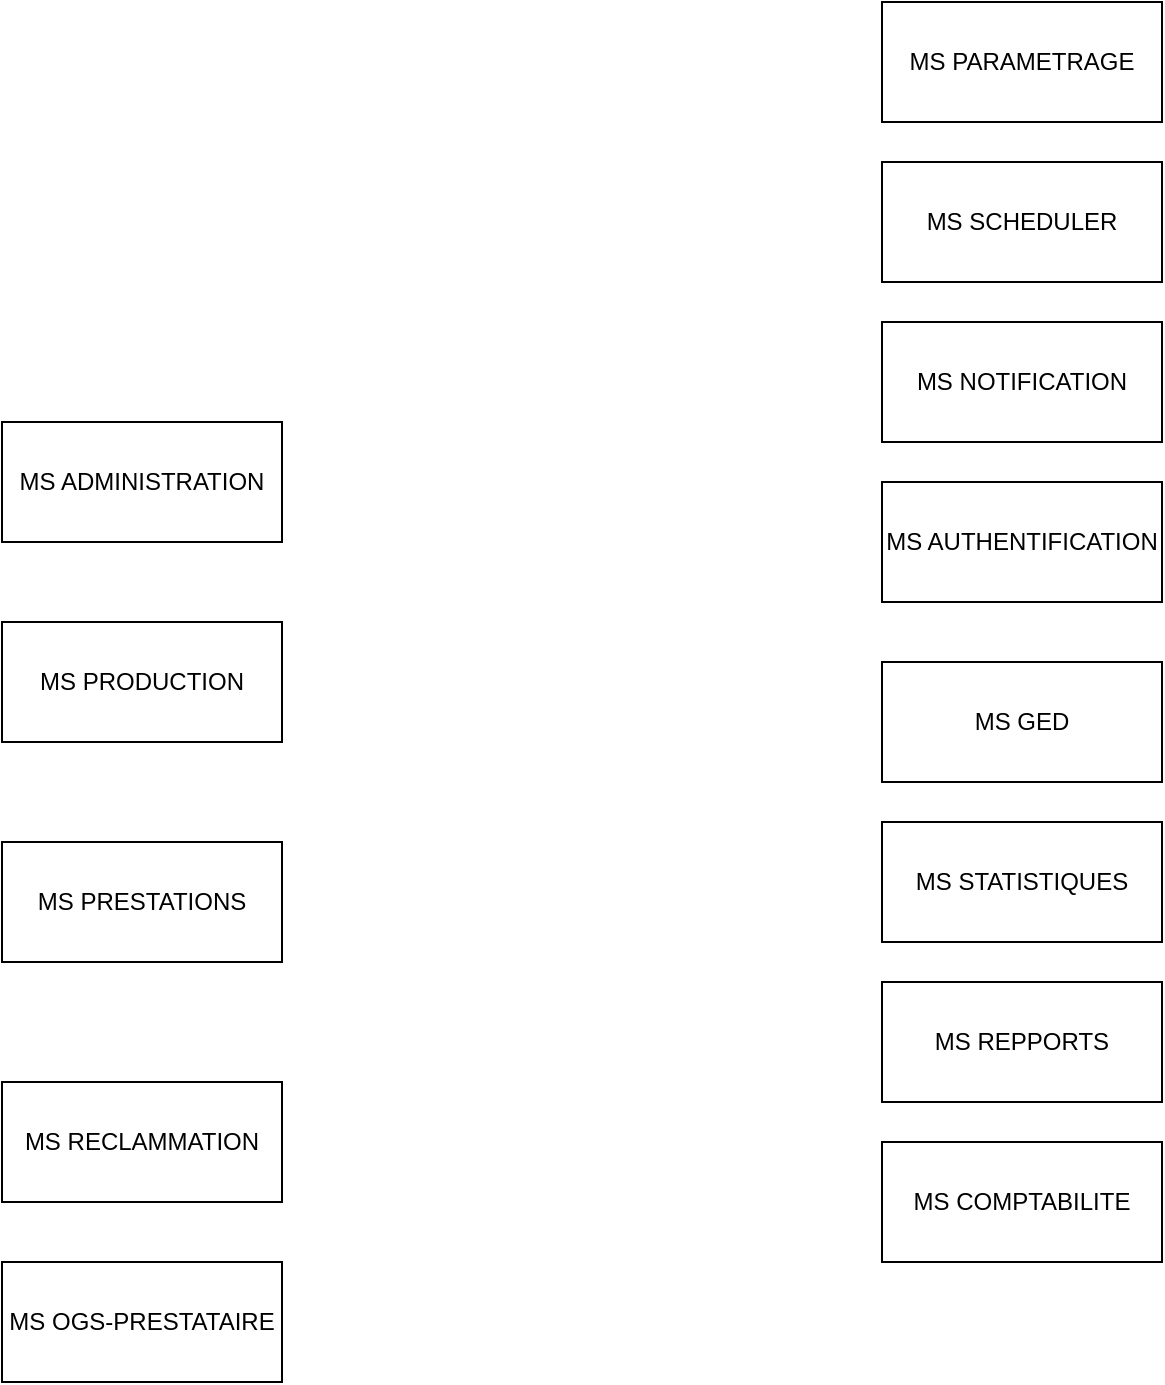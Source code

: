 <mxfile version="26.0.8">
  <diagram name="Page-1" id="HrZNA8j439JIlUBjpj4O">
    <mxGraphModel dx="1379" dy="768" grid="1" gridSize="10" guides="1" tooltips="1" connect="1" arrows="1" fold="1" page="1" pageScale="1" pageWidth="850" pageHeight="1100" math="0" shadow="0">
      <root>
        <mxCell id="0" />
        <mxCell id="1" parent="0" />
        <mxCell id="CrmFboLZ21T7WNUKfbQ--1" value="MS ADMINISTRATION" style="whiteSpace=wrap;html=1;" vertex="1" parent="1">
          <mxGeometry x="40" y="260" width="140" height="60" as="geometry" />
        </mxCell>
        <mxCell id="CrmFboLZ21T7WNUKfbQ--2" value="MS SCHEDULER" style="whiteSpace=wrap;html=1;" vertex="1" parent="1">
          <mxGeometry x="480" y="130" width="140" height="60" as="geometry" />
        </mxCell>
        <mxCell id="CrmFboLZ21T7WNUKfbQ--3" value="MS NOTIFICATION" style="whiteSpace=wrap;html=1;" vertex="1" parent="1">
          <mxGeometry x="480" y="210" width="140" height="60" as="geometry" />
        </mxCell>
        <mxCell id="CrmFboLZ21T7WNUKfbQ--4" value="MS PARAMETRAGE" style="whiteSpace=wrap;html=1;" vertex="1" parent="1">
          <mxGeometry x="480" y="50" width="140" height="60" as="geometry" />
        </mxCell>
        <mxCell id="CrmFboLZ21T7WNUKfbQ--5" value="MS AUTHENTIFICATION" style="whiteSpace=wrap;html=1;" vertex="1" parent="1">
          <mxGeometry x="480" y="290" width="140" height="60" as="geometry" />
        </mxCell>
        <mxCell id="CrmFboLZ21T7WNUKfbQ--6" value="MS PRODUCTION" style="whiteSpace=wrap;html=1;" vertex="1" parent="1">
          <mxGeometry x="40" y="360" width="140" height="60" as="geometry" />
        </mxCell>
        <mxCell id="CrmFboLZ21T7WNUKfbQ--7" value="MS GED" style="whiteSpace=wrap;html=1;" vertex="1" parent="1">
          <mxGeometry x="480" y="380" width="140" height="60" as="geometry" />
        </mxCell>
        <mxCell id="CrmFboLZ21T7WNUKfbQ--8" value="MS PRESTATIONS" style="whiteSpace=wrap;html=1;" vertex="1" parent="1">
          <mxGeometry x="40" y="470" width="140" height="60" as="geometry" />
        </mxCell>
        <mxCell id="CrmFboLZ21T7WNUKfbQ--9" value="MS REPPORTS" style="whiteSpace=wrap;html=1;" vertex="1" parent="1">
          <mxGeometry x="480" y="540" width="140" height="60" as="geometry" />
        </mxCell>
        <mxCell id="CrmFboLZ21T7WNUKfbQ--10" value="MS STATISTIQUES" style="whiteSpace=wrap;html=1;" vertex="1" parent="1">
          <mxGeometry x="480" y="460" width="140" height="60" as="geometry" />
        </mxCell>
        <mxCell id="CrmFboLZ21T7WNUKfbQ--11" value="MS RECLAMMATION" style="whiteSpace=wrap;html=1;" vertex="1" parent="1">
          <mxGeometry x="40" y="590" width="140" height="60" as="geometry" />
        </mxCell>
        <mxCell id="CrmFboLZ21T7WNUKfbQ--13" value="MS COMPTABILITE" style="whiteSpace=wrap;html=1;" vertex="1" parent="1">
          <mxGeometry x="480" y="620" width="140" height="60" as="geometry" />
        </mxCell>
        <mxCell id="CrmFboLZ21T7WNUKfbQ--14" value="MS OGS-PRESTATAIRE" style="whiteSpace=wrap;html=1;" vertex="1" parent="1">
          <mxGeometry x="40" y="680" width="140" height="60" as="geometry" />
        </mxCell>
      </root>
    </mxGraphModel>
  </diagram>
</mxfile>
